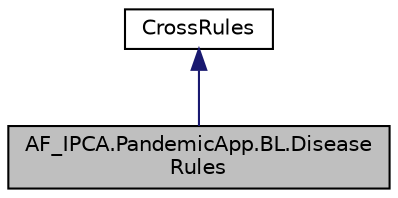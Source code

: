digraph "AF_IPCA.PandemicApp.BL.DiseaseRules"
{
 // LATEX_PDF_SIZE
  edge [fontname="Helvetica",fontsize="10",labelfontname="Helvetica",labelfontsize="10"];
  node [fontname="Helvetica",fontsize="10",shape=record];
  Node1 [label="AF_IPCA.PandemicApp.BL.Disease\lRules",height=0.2,width=0.4,color="black", fillcolor="grey75", style="filled", fontcolor="black",tooltip="This class mediates the logic on the process realated to diseases"];
  Node2 -> Node1 [dir="back",color="midnightblue",fontsize="10",style="solid",fontname="Helvetica"];
  Node2 [label="CrossRules",height=0.2,width=0.4,color="black", fillcolor="white", style="filled",URL="$dc/d83/class_a_f___i_p_c_a_1_1_pandemic_app_1_1_b_l_1_1_cross_rules.html",tooltip="this class stores the rules that are common to the classes at this level"];
}
